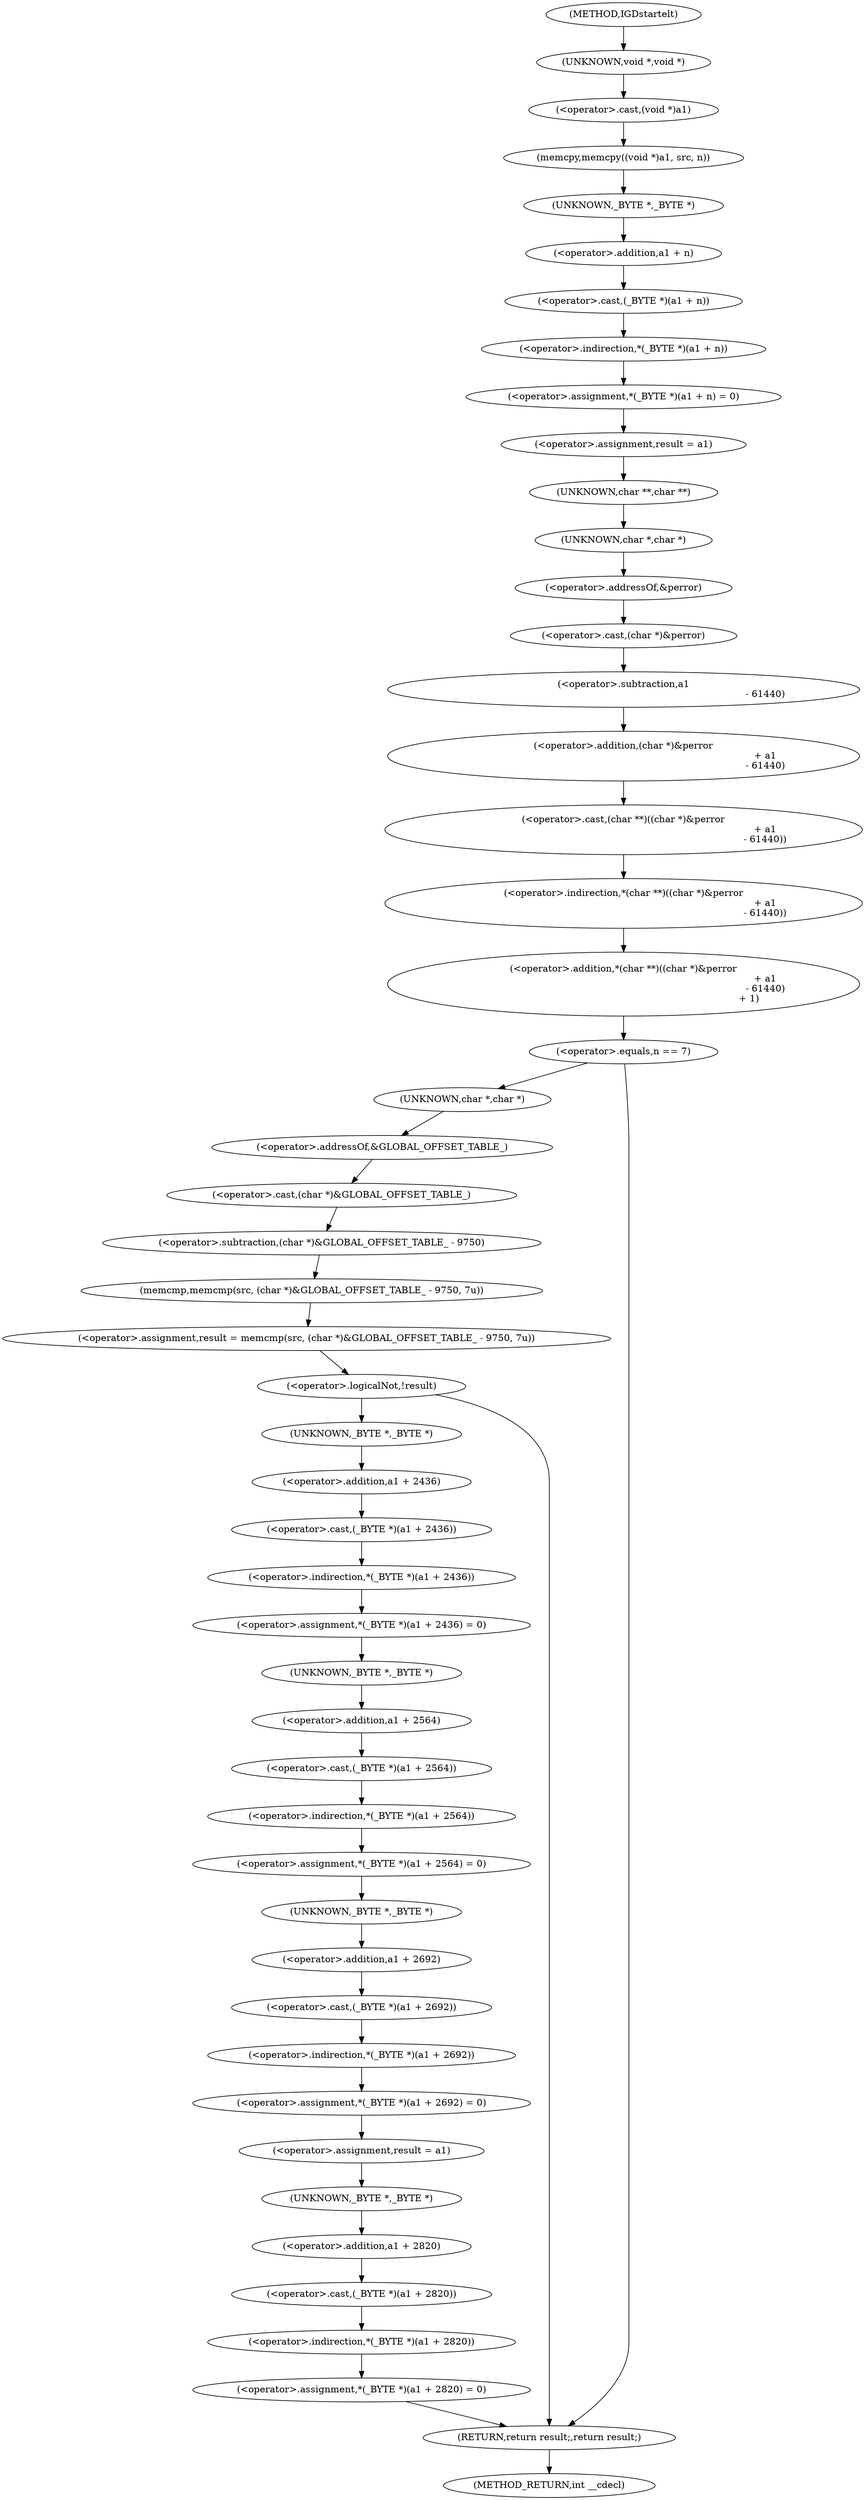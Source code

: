digraph IGDstartelt {  
"1000108" [label = "(memcpy,memcpy((void *)a1, src, n))" ]
"1000109" [label = "(<operator>.cast,(void *)a1)" ]
"1000110" [label = "(UNKNOWN,void *,void *)" ]
"1000114" [label = "(<operator>.assignment,*(_BYTE *)(a1 + n) = 0)" ]
"1000115" [label = "(<operator>.indirection,*(_BYTE *)(a1 + n))" ]
"1000116" [label = "(<operator>.cast,(_BYTE *)(a1 + n))" ]
"1000117" [label = "(UNKNOWN,_BYTE *,_BYTE *)" ]
"1000118" [label = "(<operator>.addition,a1 + n)" ]
"1000122" [label = "(<operator>.assignment,result = a1)" ]
"1000125" [label = "(<operator>.addition,*(char **)((char *)&perror\n                                                                                               + a1\n                                                                                               - 61440)\n                                                                                    + 1)" ]
"1000126" [label = "(<operator>.indirection,*(char **)((char *)&perror\n                                                                                               + a1\n                                                                                               - 61440))" ]
"1000127" [label = "(<operator>.cast,(char **)((char *)&perror\n                                                                                               + a1\n                                                                                               - 61440))" ]
"1000128" [label = "(UNKNOWN,char **,char **)" ]
"1000129" [label = "(<operator>.addition,(char *)&perror\n                                                                                               + a1\n                                                                                               - 61440)" ]
"1000130" [label = "(<operator>.cast,(char *)&perror)" ]
"1000131" [label = "(UNKNOWN,char *,char *)" ]
"1000132" [label = "(<operator>.addressOf,&perror)" ]
"1000134" [label = "(<operator>.subtraction,a1\n                                                                                               - 61440)" ]
"1000139" [label = "(<operator>.equals,n == 7)" ]
"1000143" [label = "(<operator>.assignment,result = memcmp(src, (char *)&GLOBAL_OFFSET_TABLE_ - 9750, 7u))" ]
"1000145" [label = "(memcmp,memcmp(src, (char *)&GLOBAL_OFFSET_TABLE_ - 9750, 7u))" ]
"1000147" [label = "(<operator>.subtraction,(char *)&GLOBAL_OFFSET_TABLE_ - 9750)" ]
"1000148" [label = "(<operator>.cast,(char *)&GLOBAL_OFFSET_TABLE_)" ]
"1000149" [label = "(UNKNOWN,char *,char *)" ]
"1000150" [label = "(<operator>.addressOf,&GLOBAL_OFFSET_TABLE_)" ]
"1000155" [label = "(<operator>.logicalNot,!result)" ]
"1000158" [label = "(<operator>.assignment,*(_BYTE *)(a1 + 2436) = 0)" ]
"1000159" [label = "(<operator>.indirection,*(_BYTE *)(a1 + 2436))" ]
"1000160" [label = "(<operator>.cast,(_BYTE *)(a1 + 2436))" ]
"1000161" [label = "(UNKNOWN,_BYTE *,_BYTE *)" ]
"1000162" [label = "(<operator>.addition,a1 + 2436)" ]
"1000166" [label = "(<operator>.assignment,*(_BYTE *)(a1 + 2564) = 0)" ]
"1000167" [label = "(<operator>.indirection,*(_BYTE *)(a1 + 2564))" ]
"1000168" [label = "(<operator>.cast,(_BYTE *)(a1 + 2564))" ]
"1000169" [label = "(UNKNOWN,_BYTE *,_BYTE *)" ]
"1000170" [label = "(<operator>.addition,a1 + 2564)" ]
"1000174" [label = "(<operator>.assignment,*(_BYTE *)(a1 + 2692) = 0)" ]
"1000175" [label = "(<operator>.indirection,*(_BYTE *)(a1 + 2692))" ]
"1000176" [label = "(<operator>.cast,(_BYTE *)(a1 + 2692))" ]
"1000177" [label = "(UNKNOWN,_BYTE *,_BYTE *)" ]
"1000178" [label = "(<operator>.addition,a1 + 2692)" ]
"1000182" [label = "(<operator>.assignment,result = a1)" ]
"1000185" [label = "(<operator>.assignment,*(_BYTE *)(a1 + 2820) = 0)" ]
"1000186" [label = "(<operator>.indirection,*(_BYTE *)(a1 + 2820))" ]
"1000187" [label = "(<operator>.cast,(_BYTE *)(a1 + 2820))" ]
"1000188" [label = "(UNKNOWN,_BYTE *,_BYTE *)" ]
"1000189" [label = "(<operator>.addition,a1 + 2820)" ]
"1000193" [label = "(RETURN,return result;,return result;)" ]
"1000102" [label = "(METHOD,IGDstartelt)" ]
"1000195" [label = "(METHOD_RETURN,int __cdecl)" ]
  "1000108" -> "1000117" 
  "1000109" -> "1000108" 
  "1000110" -> "1000109" 
  "1000114" -> "1000122" 
  "1000115" -> "1000114" 
  "1000116" -> "1000115" 
  "1000117" -> "1000118" 
  "1000118" -> "1000116" 
  "1000122" -> "1000128" 
  "1000125" -> "1000139" 
  "1000126" -> "1000125" 
  "1000127" -> "1000126" 
  "1000128" -> "1000131" 
  "1000129" -> "1000127" 
  "1000130" -> "1000134" 
  "1000131" -> "1000132" 
  "1000132" -> "1000130" 
  "1000134" -> "1000129" 
  "1000139" -> "1000149" 
  "1000139" -> "1000193" 
  "1000143" -> "1000155" 
  "1000145" -> "1000143" 
  "1000147" -> "1000145" 
  "1000148" -> "1000147" 
  "1000149" -> "1000150" 
  "1000150" -> "1000148" 
  "1000155" -> "1000161" 
  "1000155" -> "1000193" 
  "1000158" -> "1000169" 
  "1000159" -> "1000158" 
  "1000160" -> "1000159" 
  "1000161" -> "1000162" 
  "1000162" -> "1000160" 
  "1000166" -> "1000177" 
  "1000167" -> "1000166" 
  "1000168" -> "1000167" 
  "1000169" -> "1000170" 
  "1000170" -> "1000168" 
  "1000174" -> "1000182" 
  "1000175" -> "1000174" 
  "1000176" -> "1000175" 
  "1000177" -> "1000178" 
  "1000178" -> "1000176" 
  "1000182" -> "1000188" 
  "1000185" -> "1000193" 
  "1000186" -> "1000185" 
  "1000187" -> "1000186" 
  "1000188" -> "1000189" 
  "1000189" -> "1000187" 
  "1000193" -> "1000195" 
  "1000102" -> "1000110" 
}

